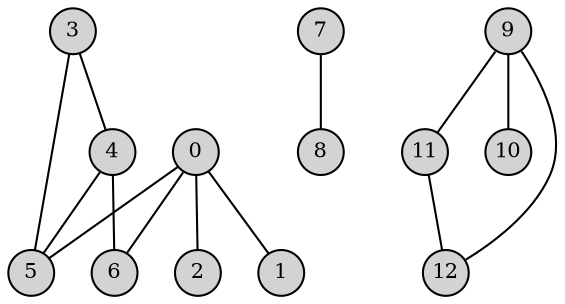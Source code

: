 graph {
node[shape=circle, style=filled, fixedsize=true, width=0.3, fontsize="10pt"]
0 -- 6
0 -- 2
0 -- 1
0 -- 5
3 -- 5
3 -- 4
4 -- 5
4 -- 6
7 -- 8
9 -- 11
9 -- 10
9 -- 12
11 -- 12
}
